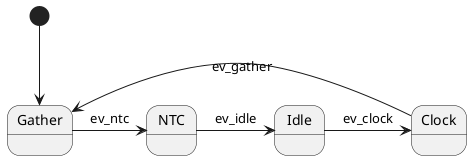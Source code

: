 @startuml state_diagram_weather
[*] --> Gather
Gather -> NTC : ev_ntc
NTC -> Idle : ev_idle
Idle -> Clock : ev_clock
Clock -> Gather : ev_gather
@enduml
